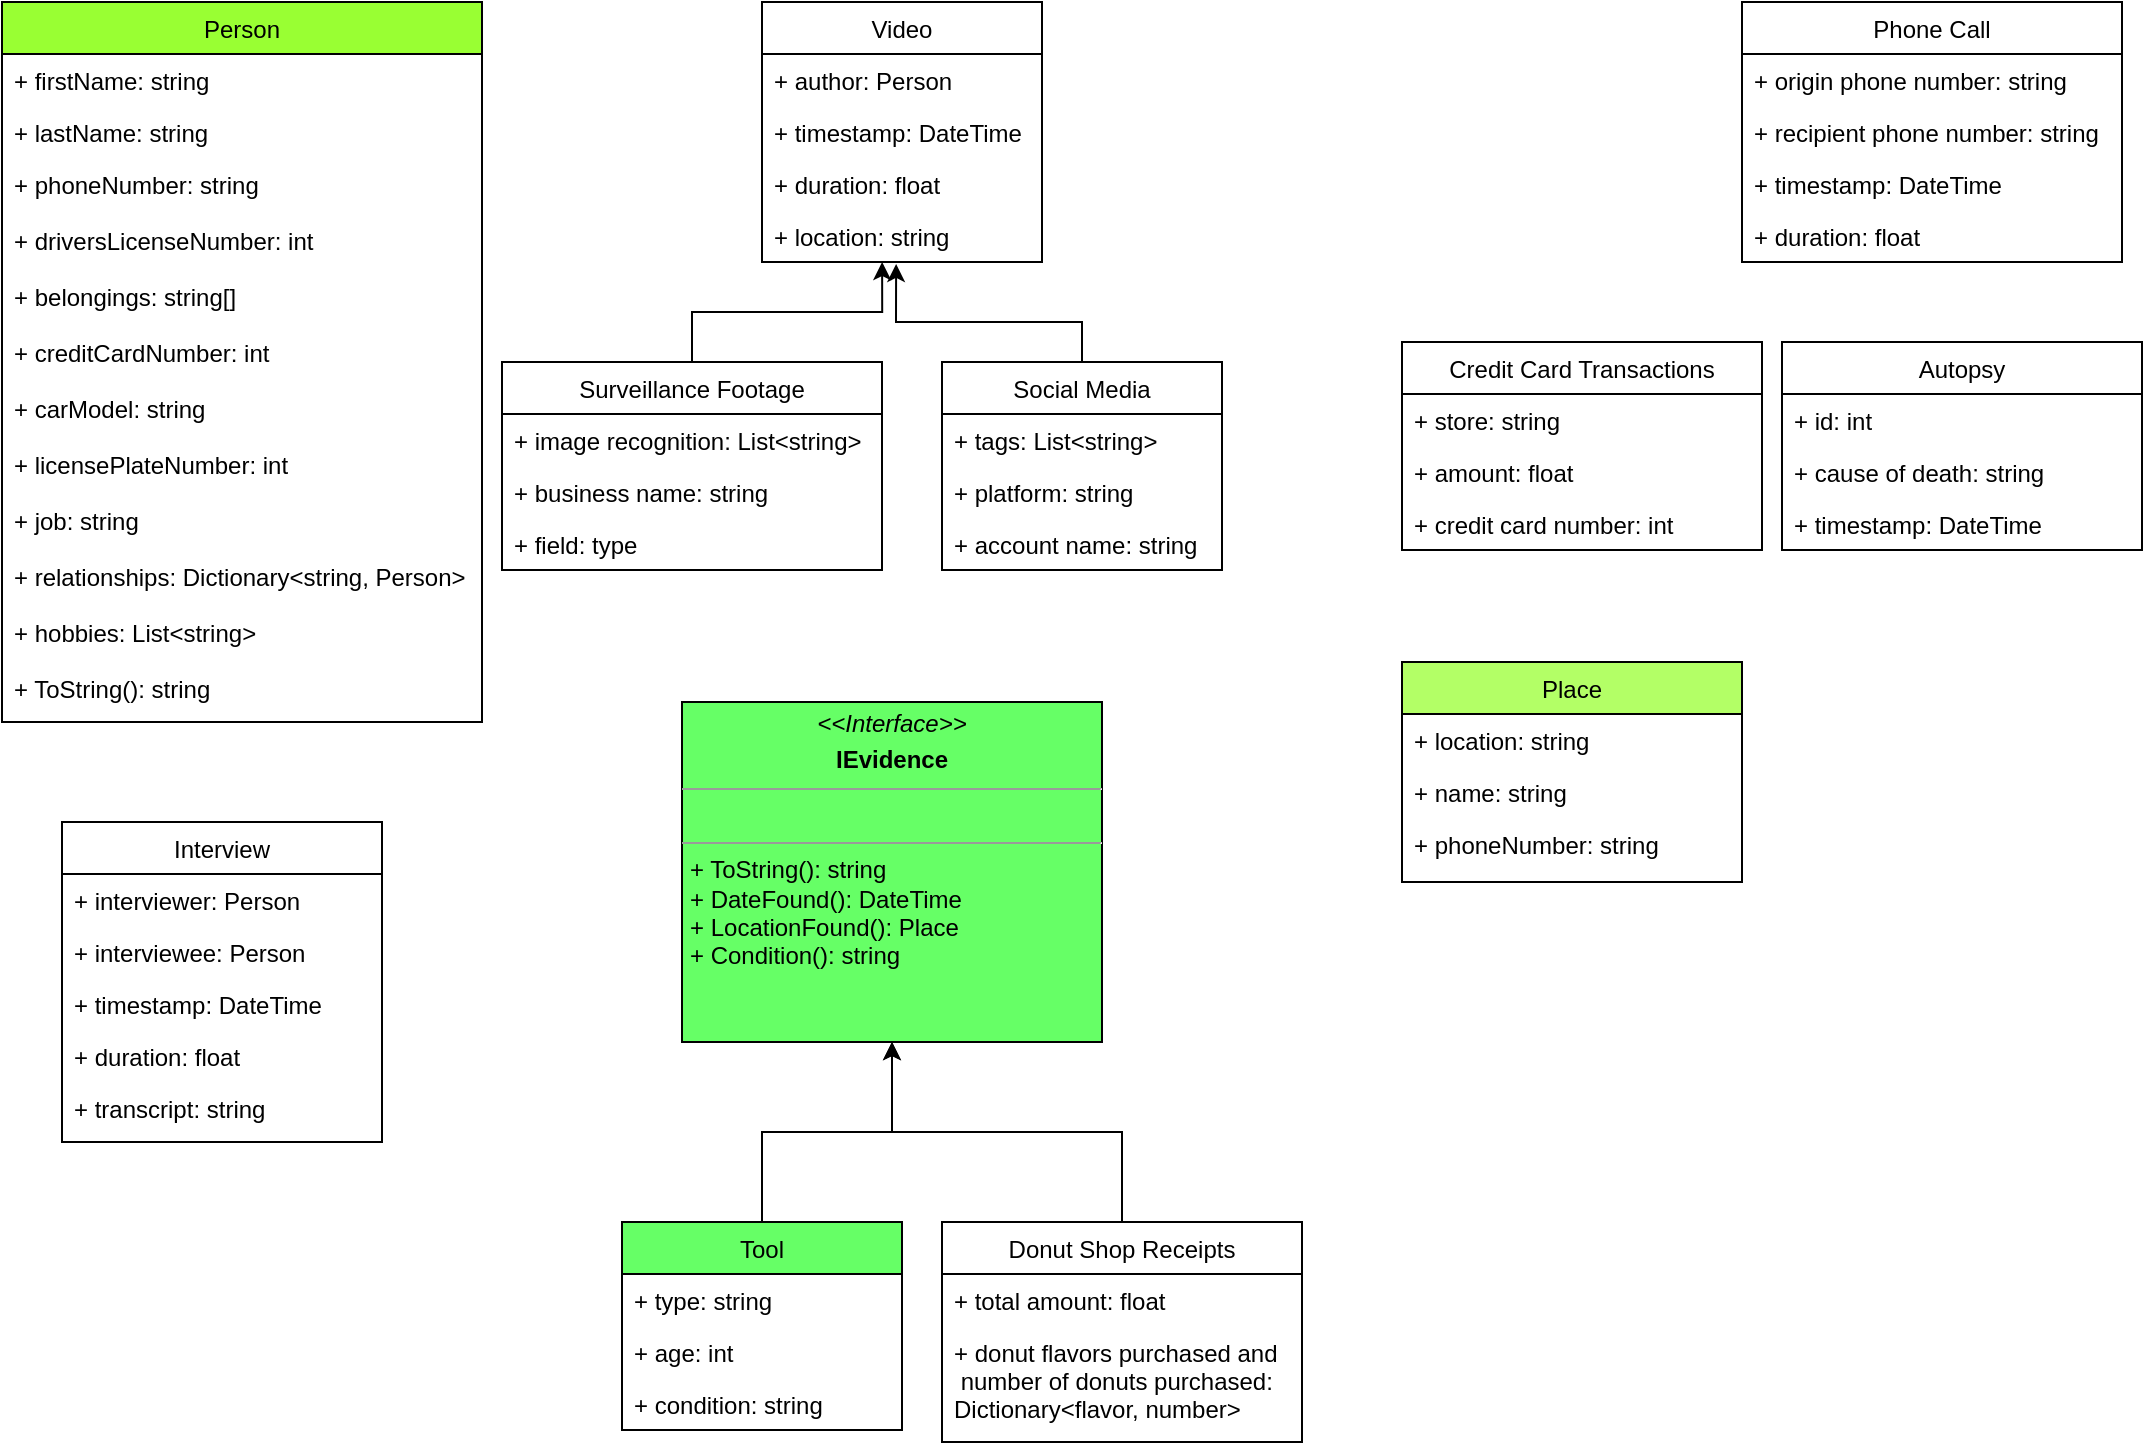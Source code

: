 <mxfile version="16.1.2" type="device"><diagram id="GpX4AnPzuE4LlQAOS_ol" name="Page-1"><mxGraphModel dx="1385" dy="728" grid="1" gridSize="10" guides="1" tooltips="1" connect="1" arrows="1" fold="1" page="1" pageScale="1" pageWidth="1100" pageHeight="850" math="0" shadow="0"><root><mxCell id="0"/><mxCell id="1" parent="0"/><mxCell id="fT0EqmFZyFgD7_2aJZEb-1" value="Person" style="swimlane;fontStyle=0;childLayout=stackLayout;horizontal=1;startSize=26;fillColor=#99FF33;horizontalStack=0;resizeParent=1;resizeParentMax=0;resizeLast=0;collapsible=1;marginBottom=0;" parent="1" vertex="1"><mxGeometry x="20" y="30" width="240" height="360" as="geometry"><mxRectangle x="80" y="110" width="70" height="26" as="alternateBounds"/></mxGeometry></mxCell><mxCell id="fT0EqmFZyFgD7_2aJZEb-2" value="+ firstName: string" style="text;strokeColor=none;fillColor=none;align=left;verticalAlign=top;spacingLeft=4;spacingRight=4;overflow=hidden;rotatable=0;points=[[0,0.5],[1,0.5]];portConstraint=eastwest;" parent="fT0EqmFZyFgD7_2aJZEb-1" vertex="1"><mxGeometry y="26" width="240" height="26" as="geometry"/></mxCell><mxCell id="fT0EqmFZyFgD7_2aJZEb-3" value="+ lastName: string" style="text;strokeColor=none;fillColor=none;align=left;verticalAlign=top;spacingLeft=4;spacingRight=4;overflow=hidden;rotatable=0;points=[[0,0.5],[1,0.5]];portConstraint=eastwest;" parent="fT0EqmFZyFgD7_2aJZEb-1" vertex="1"><mxGeometry y="52" width="240" height="26" as="geometry"/></mxCell><mxCell id="fT0EqmFZyFgD7_2aJZEb-4" value="+ phoneNumber: string&#10;&#10;+ driversLicenseNumber: int&#10;&#10;+ belongings: string[]&#10;&#10;+ creditCardNumber: int&#10;&#10;+ carModel: string&#10;&#10;+ licensePlateNumber: int&#10;&#10;+ job: string&#10;&#10;+ relationships: Dictionary&lt;string, Person&gt;&#10;&#10;+ hobbies: List&lt;string&gt;&#10;&#10;+ ToString(): string&#10;" style="text;strokeColor=none;fillColor=none;align=left;verticalAlign=top;spacingLeft=4;spacingRight=4;overflow=hidden;rotatable=0;points=[[0,0.5],[1,0.5]];portConstraint=eastwest;" parent="fT0EqmFZyFgD7_2aJZEb-1" vertex="1"><mxGeometry y="78" width="240" height="282" as="geometry"/></mxCell><mxCell id="fT0EqmFZyFgD7_2aJZEb-5" value="Place" style="swimlane;fontStyle=0;childLayout=stackLayout;horizontal=1;startSize=26;fillColor=#B3FF66;horizontalStack=0;resizeParent=1;resizeParentMax=0;resizeLast=0;collapsible=1;marginBottom=0;" parent="1" vertex="1"><mxGeometry x="720" y="360" width="170" height="110" as="geometry"><mxRectangle x="80" y="110" width="70" height="26" as="alternateBounds"/></mxGeometry></mxCell><mxCell id="fT0EqmFZyFgD7_2aJZEb-6" value="+ location: string" style="text;strokeColor=none;fillColor=none;align=left;verticalAlign=top;spacingLeft=4;spacingRight=4;overflow=hidden;rotatable=0;points=[[0,0.5],[1,0.5]];portConstraint=eastwest;" parent="fT0EqmFZyFgD7_2aJZEb-5" vertex="1"><mxGeometry y="26" width="170" height="26" as="geometry"/></mxCell><mxCell id="fT0EqmFZyFgD7_2aJZEb-7" value="+ name: string" style="text;strokeColor=none;fillColor=none;align=left;verticalAlign=top;spacingLeft=4;spacingRight=4;overflow=hidden;rotatable=0;points=[[0,0.5],[1,0.5]];portConstraint=eastwest;" parent="fT0EqmFZyFgD7_2aJZEb-5" vertex="1"><mxGeometry y="52" width="170" height="26" as="geometry"/></mxCell><mxCell id="fT0EqmFZyFgD7_2aJZEb-8" value="+ phoneNumber: string" style="text;strokeColor=none;fillColor=none;align=left;verticalAlign=top;spacingLeft=4;spacingRight=4;overflow=hidden;rotatable=0;points=[[0,0.5],[1,0.5]];portConstraint=eastwest;" parent="fT0EqmFZyFgD7_2aJZEb-5" vertex="1"><mxGeometry y="78" width="170" height="32" as="geometry"/></mxCell><mxCell id="fT0EqmFZyFgD7_2aJZEb-9" value="&lt;p style=&quot;margin: 0px ; margin-top: 4px ; text-align: center&quot;&gt;&lt;i&gt;&amp;lt;&amp;lt;Interface&amp;gt;&amp;gt;&lt;/i&gt;&lt;b&gt;&lt;br&gt;&lt;/b&gt;&lt;/p&gt;&lt;p style=&quot;margin: 0px ; margin-top: 4px ; text-align: center&quot;&gt;&lt;b&gt;IEvidence&lt;/b&gt;&lt;br&gt;&lt;b&gt;&lt;/b&gt;&lt;/p&gt;&lt;hr size=&quot;1&quot;&gt;&lt;p style=&quot;margin: 0px ; margin-left: 4px&quot;&gt;&lt;br&gt;&lt;/p&gt;&lt;hr size=&quot;1&quot;&gt;&lt;p style=&quot;margin: 0px ; margin-left: 4px&quot;&gt;+ ToString(): string&lt;br&gt;+ DateFound(): DateTime&lt;/p&gt;&lt;p style=&quot;margin: 0px ; margin-left: 4px&quot;&gt;+ LocationFound(): Place&lt;/p&gt;&lt;p style=&quot;margin: 0px ; margin-left: 4px&quot;&gt;+ Condition(): string&lt;/p&gt;&lt;p style=&quot;margin: 0px ; margin-left: 4px&quot;&gt;&lt;br&gt;&lt;/p&gt;&lt;p style=&quot;margin: 0px ; margin-left: 4px&quot;&gt;&lt;br&gt;&lt;/p&gt;" style="verticalAlign=top;align=left;overflow=fill;fontSize=12;fontFamily=Helvetica;html=1;fillColor=#66FF66;" parent="1" vertex="1"><mxGeometry x="360" y="380" width="210" height="170" as="geometry"/></mxCell><mxCell id="fT0EqmFZyFgD7_2aJZEb-11" value="Tool" style="swimlane;fontStyle=0;childLayout=stackLayout;horizontal=1;startSize=26;fillColor=#66FF66;horizontalStack=0;resizeParent=1;resizeParentMax=0;resizeLast=0;collapsible=1;marginBottom=0;" parent="1" vertex="1"><mxGeometry x="330" y="640" width="140" height="104" as="geometry"/></mxCell><mxCell id="fT0EqmFZyFgD7_2aJZEb-12" value="+ type: string" style="text;strokeColor=none;fillColor=none;align=left;verticalAlign=top;spacingLeft=4;spacingRight=4;overflow=hidden;rotatable=0;points=[[0,0.5],[1,0.5]];portConstraint=eastwest;" parent="fT0EqmFZyFgD7_2aJZEb-11" vertex="1"><mxGeometry y="26" width="140" height="26" as="geometry"/></mxCell><mxCell id="fT0EqmFZyFgD7_2aJZEb-13" value="+ age: int" style="text;strokeColor=none;fillColor=none;align=left;verticalAlign=top;spacingLeft=4;spacingRight=4;overflow=hidden;rotatable=0;points=[[0,0.5],[1,0.5]];portConstraint=eastwest;" parent="fT0EqmFZyFgD7_2aJZEb-11" vertex="1"><mxGeometry y="52" width="140" height="26" as="geometry"/></mxCell><mxCell id="fT0EqmFZyFgD7_2aJZEb-14" value="+ condition: string" style="text;strokeColor=none;fillColor=none;align=left;verticalAlign=top;spacingLeft=4;spacingRight=4;overflow=hidden;rotatable=0;points=[[0,0.5],[1,0.5]];portConstraint=eastwest;" parent="fT0EqmFZyFgD7_2aJZEb-11" vertex="1"><mxGeometry y="78" width="140" height="26" as="geometry"/></mxCell><mxCell id="fT0EqmFZyFgD7_2aJZEb-17" value="Interview" style="swimlane;fontStyle=0;childLayout=stackLayout;horizontal=1;startSize=26;fillColor=none;horizontalStack=0;resizeParent=1;resizeParentMax=0;resizeLast=0;collapsible=1;marginBottom=0;" parent="1" vertex="1"><mxGeometry x="50" y="440" width="160" height="160" as="geometry"/></mxCell><mxCell id="fT0EqmFZyFgD7_2aJZEb-18" value="+ interviewer: Person" style="text;strokeColor=none;fillColor=none;align=left;verticalAlign=top;spacingLeft=4;spacingRight=4;overflow=hidden;rotatable=0;points=[[0,0.5],[1,0.5]];portConstraint=eastwest;" parent="fT0EqmFZyFgD7_2aJZEb-17" vertex="1"><mxGeometry y="26" width="160" height="26" as="geometry"/></mxCell><mxCell id="fT0EqmFZyFgD7_2aJZEb-19" value="+ interviewee: Person" style="text;strokeColor=none;fillColor=none;align=left;verticalAlign=top;spacingLeft=4;spacingRight=4;overflow=hidden;rotatable=0;points=[[0,0.5],[1,0.5]];portConstraint=eastwest;" parent="fT0EqmFZyFgD7_2aJZEb-17" vertex="1"><mxGeometry y="52" width="160" height="26" as="geometry"/></mxCell><mxCell id="fT0EqmFZyFgD7_2aJZEb-20" value="+ timestamp: DateTime" style="text;strokeColor=none;fillColor=none;align=left;verticalAlign=top;spacingLeft=4;spacingRight=4;overflow=hidden;rotatable=0;points=[[0,0.5],[1,0.5]];portConstraint=eastwest;" parent="fT0EqmFZyFgD7_2aJZEb-17" vertex="1"><mxGeometry y="78" width="160" height="82" as="geometry"/></mxCell><mxCell id="fT0EqmFZyFgD7_2aJZEb-21" value="Phone Call" style="swimlane;fontStyle=0;childLayout=stackLayout;horizontal=1;startSize=26;fillColor=none;horizontalStack=0;resizeParent=1;resizeParentMax=0;resizeLast=0;collapsible=1;marginBottom=0;" parent="1" vertex="1"><mxGeometry x="890" y="30" width="190" height="130" as="geometry"/></mxCell><mxCell id="fT0EqmFZyFgD7_2aJZEb-22" value="+ origin phone number: string" style="text;strokeColor=none;fillColor=none;align=left;verticalAlign=top;spacingLeft=4;spacingRight=4;overflow=hidden;rotatable=0;points=[[0,0.5],[1,0.5]];portConstraint=eastwest;" parent="fT0EqmFZyFgD7_2aJZEb-21" vertex="1"><mxGeometry y="26" width="190" height="26" as="geometry"/></mxCell><mxCell id="fT0EqmFZyFgD7_2aJZEb-23" value="+ recipient phone number: string" style="text;strokeColor=none;fillColor=none;align=left;verticalAlign=top;spacingLeft=4;spacingRight=4;overflow=hidden;rotatable=0;points=[[0,0.5],[1,0.5]];portConstraint=eastwest;" parent="fT0EqmFZyFgD7_2aJZEb-21" vertex="1"><mxGeometry y="52" width="190" height="26" as="geometry"/></mxCell><mxCell id="fT0EqmFZyFgD7_2aJZEb-24" value="+ timestamp: DateTime" style="text;strokeColor=none;fillColor=none;align=left;verticalAlign=top;spacingLeft=4;spacingRight=4;overflow=hidden;rotatable=0;points=[[0,0.5],[1,0.5]];portConstraint=eastwest;" parent="fT0EqmFZyFgD7_2aJZEb-21" vertex="1"><mxGeometry y="78" width="190" height="52" as="geometry"/></mxCell><mxCell id="fT0EqmFZyFgD7_2aJZEb-30" value="Video" style="swimlane;fontStyle=0;childLayout=stackLayout;horizontal=1;startSize=26;fillColor=none;horizontalStack=0;resizeParent=1;resizeParentMax=0;resizeLast=0;collapsible=1;marginBottom=0;" parent="1" vertex="1"><mxGeometry x="400" y="30" width="140" height="130" as="geometry"/></mxCell><mxCell id="fT0EqmFZyFgD7_2aJZEb-31" value="+ author: Person" style="text;strokeColor=none;fillColor=none;align=left;verticalAlign=top;spacingLeft=4;spacingRight=4;overflow=hidden;rotatable=0;points=[[0,0.5],[1,0.5]];portConstraint=eastwest;" parent="fT0EqmFZyFgD7_2aJZEb-30" vertex="1"><mxGeometry y="26" width="140" height="26" as="geometry"/></mxCell><mxCell id="fT0EqmFZyFgD7_2aJZEb-32" value="+ timestamp: DateTime" style="text;strokeColor=none;fillColor=none;align=left;verticalAlign=top;spacingLeft=4;spacingRight=4;overflow=hidden;rotatable=0;points=[[0,0.5],[1,0.5]];portConstraint=eastwest;" parent="fT0EqmFZyFgD7_2aJZEb-30" vertex="1"><mxGeometry y="52" width="140" height="26" as="geometry"/></mxCell><mxCell id="fT0EqmFZyFgD7_2aJZEb-33" value="+ duration: float" style="text;strokeColor=none;fillColor=none;align=left;verticalAlign=top;spacingLeft=4;spacingRight=4;overflow=hidden;rotatable=0;points=[[0,0.5],[1,0.5]];portConstraint=eastwest;" parent="fT0EqmFZyFgD7_2aJZEb-30" vertex="1"><mxGeometry y="78" width="140" height="52" as="geometry"/></mxCell><mxCell id="fT0EqmFZyFgD7_2aJZEb-50" value="" style="edgeStyle=orthogonalEdgeStyle;rounded=0;orthogonalLoop=1;jettySize=auto;html=1;entryX=0.429;entryY=1;entryDx=0;entryDy=0;entryPerimeter=0;" parent="1" source="fT0EqmFZyFgD7_2aJZEb-34" target="LmaBlVGj-Z2WXdsz3wPb-6" edge="1"><mxGeometry relative="1" as="geometry"><mxPoint x="460" y="210" as="targetPoint"/></mxGeometry></mxCell><mxCell id="fT0EqmFZyFgD7_2aJZEb-34" value="Surveillance Footage" style="swimlane;fontStyle=0;childLayout=stackLayout;horizontal=1;startSize=26;fillColor=none;horizontalStack=0;resizeParent=1;resizeParentMax=0;resizeLast=0;collapsible=1;marginBottom=0;" parent="1" vertex="1"><mxGeometry x="270" y="210" width="190" height="104" as="geometry"/></mxCell><mxCell id="fT0EqmFZyFgD7_2aJZEb-35" value="+ image recognition: List&lt;string&gt;" style="text;strokeColor=none;fillColor=none;align=left;verticalAlign=top;spacingLeft=4;spacingRight=4;overflow=hidden;rotatable=0;points=[[0,0.5],[1,0.5]];portConstraint=eastwest;" parent="fT0EqmFZyFgD7_2aJZEb-34" vertex="1"><mxGeometry y="26" width="190" height="26" as="geometry"/></mxCell><mxCell id="fT0EqmFZyFgD7_2aJZEb-36" value="+ business name: string" style="text;strokeColor=none;fillColor=none;align=left;verticalAlign=top;spacingLeft=4;spacingRight=4;overflow=hidden;rotatable=0;points=[[0,0.5],[1,0.5]];portConstraint=eastwest;" parent="fT0EqmFZyFgD7_2aJZEb-34" vertex="1"><mxGeometry y="52" width="190" height="26" as="geometry"/></mxCell><mxCell id="fT0EqmFZyFgD7_2aJZEb-37" value="+ field: type" style="text;strokeColor=none;fillColor=none;align=left;verticalAlign=top;spacingLeft=4;spacingRight=4;overflow=hidden;rotatable=0;points=[[0,0.5],[1,0.5]];portConstraint=eastwest;" parent="fT0EqmFZyFgD7_2aJZEb-34" vertex="1"><mxGeometry y="78" width="190" height="26" as="geometry"/></mxCell><mxCell id="fT0EqmFZyFgD7_2aJZEb-38" value="Social Media" style="swimlane;fontStyle=0;childLayout=stackLayout;horizontal=1;startSize=26;fillColor=none;horizontalStack=0;resizeParent=1;resizeParentMax=0;resizeLast=0;collapsible=1;marginBottom=0;" parent="1" vertex="1"><mxGeometry x="490" y="210" width="140" height="104" as="geometry"/></mxCell><mxCell id="fT0EqmFZyFgD7_2aJZEb-39" value="+ tags: List&lt;string&gt;" style="text;strokeColor=none;fillColor=none;align=left;verticalAlign=top;spacingLeft=4;spacingRight=4;overflow=hidden;rotatable=0;points=[[0,0.5],[1,0.5]];portConstraint=eastwest;" parent="fT0EqmFZyFgD7_2aJZEb-38" vertex="1"><mxGeometry y="26" width="140" height="26" as="geometry"/></mxCell><mxCell id="fT0EqmFZyFgD7_2aJZEb-40" value="+ platform: string" style="text;strokeColor=none;fillColor=none;align=left;verticalAlign=top;spacingLeft=4;spacingRight=4;overflow=hidden;rotatable=0;points=[[0,0.5],[1,0.5]];portConstraint=eastwest;" parent="fT0EqmFZyFgD7_2aJZEb-38" vertex="1"><mxGeometry y="52" width="140" height="26" as="geometry"/></mxCell><mxCell id="fT0EqmFZyFgD7_2aJZEb-41" value="+ account name: string" style="text;strokeColor=none;fillColor=none;align=left;verticalAlign=top;spacingLeft=4;spacingRight=4;overflow=hidden;rotatable=0;points=[[0,0.5],[1,0.5]];portConstraint=eastwest;" parent="fT0EqmFZyFgD7_2aJZEb-38" vertex="1"><mxGeometry y="78" width="140" height="26" as="geometry"/></mxCell><mxCell id="fT0EqmFZyFgD7_2aJZEb-42" value="Credit Card Transactions" style="swimlane;fontStyle=0;childLayout=stackLayout;horizontal=1;startSize=26;fillColor=none;horizontalStack=0;resizeParent=1;resizeParentMax=0;resizeLast=0;collapsible=1;marginBottom=0;" parent="1" vertex="1"><mxGeometry x="720" y="200" width="180" height="104" as="geometry"/></mxCell><mxCell id="fT0EqmFZyFgD7_2aJZEb-43" value="+ store: string" style="text;strokeColor=none;fillColor=none;align=left;verticalAlign=top;spacingLeft=4;spacingRight=4;overflow=hidden;rotatable=0;points=[[0,0.5],[1,0.5]];portConstraint=eastwest;" parent="fT0EqmFZyFgD7_2aJZEb-42" vertex="1"><mxGeometry y="26" width="180" height="26" as="geometry"/></mxCell><mxCell id="fT0EqmFZyFgD7_2aJZEb-44" value="+ amount: float" style="text;strokeColor=none;fillColor=none;align=left;verticalAlign=top;spacingLeft=4;spacingRight=4;overflow=hidden;rotatable=0;points=[[0,0.5],[1,0.5]];portConstraint=eastwest;" parent="fT0EqmFZyFgD7_2aJZEb-42" vertex="1"><mxGeometry y="52" width="180" height="26" as="geometry"/></mxCell><mxCell id="fT0EqmFZyFgD7_2aJZEb-45" value="+ credit card number: int" style="text;strokeColor=none;fillColor=none;align=left;verticalAlign=top;spacingLeft=4;spacingRight=4;overflow=hidden;rotatable=0;points=[[0,0.5],[1,0.5]];portConstraint=eastwest;" parent="fT0EqmFZyFgD7_2aJZEb-42" vertex="1"><mxGeometry y="78" width="180" height="26" as="geometry"/></mxCell><mxCell id="fT0EqmFZyFgD7_2aJZEb-46" value="Autopsy" style="swimlane;fontStyle=0;childLayout=stackLayout;horizontal=1;startSize=26;fillColor=none;horizontalStack=0;resizeParent=1;resizeParentMax=0;resizeLast=0;collapsible=1;marginBottom=0;" parent="1" vertex="1"><mxGeometry x="910" y="200" width="180" height="104" as="geometry"/></mxCell><mxCell id="fT0EqmFZyFgD7_2aJZEb-47" value="+ id: int" style="text;strokeColor=none;fillColor=none;align=left;verticalAlign=top;spacingLeft=4;spacingRight=4;overflow=hidden;rotatable=0;points=[[0,0.5],[1,0.5]];portConstraint=eastwest;" parent="fT0EqmFZyFgD7_2aJZEb-46" vertex="1"><mxGeometry y="26" width="180" height="26" as="geometry"/></mxCell><mxCell id="fT0EqmFZyFgD7_2aJZEb-48" value="+ cause of death: string" style="text;strokeColor=none;fillColor=none;align=left;verticalAlign=top;spacingLeft=4;spacingRight=4;overflow=hidden;rotatable=0;points=[[0,0.5],[1,0.5]];portConstraint=eastwest;" parent="fT0EqmFZyFgD7_2aJZEb-46" vertex="1"><mxGeometry y="52" width="180" height="26" as="geometry"/></mxCell><mxCell id="fT0EqmFZyFgD7_2aJZEb-49" value="+ timestamp: DateTime" style="text;strokeColor=none;fillColor=none;align=left;verticalAlign=top;spacingLeft=4;spacingRight=4;overflow=hidden;rotatable=0;points=[[0,0.5],[1,0.5]];portConstraint=eastwest;" parent="fT0EqmFZyFgD7_2aJZEb-46" vertex="1"><mxGeometry y="78" width="180" height="26" as="geometry"/></mxCell><mxCell id="LmaBlVGj-Z2WXdsz3wPb-1" value="Donut Shop Receipts" style="swimlane;fontStyle=0;childLayout=stackLayout;horizontal=1;startSize=26;fillColor=none;horizontalStack=0;resizeParent=1;resizeParentMax=0;resizeLast=0;collapsible=1;marginBottom=0;" parent="1" vertex="1"><mxGeometry x="490" y="640" width="180" height="110" as="geometry"/></mxCell><mxCell id="LmaBlVGj-Z2WXdsz3wPb-2" value="+ total amount: float" style="text;strokeColor=none;fillColor=none;align=left;verticalAlign=top;spacingLeft=4;spacingRight=4;overflow=hidden;rotatable=0;points=[[0,0.5],[1,0.5]];portConstraint=eastwest;" parent="LmaBlVGj-Z2WXdsz3wPb-1" vertex="1"><mxGeometry y="26" width="180" height="26" as="geometry"/></mxCell><mxCell id="LmaBlVGj-Z2WXdsz3wPb-3" value="+ donut flavors purchased and&#10; number of donuts purchased: &#10;Dictionary&lt;flavor, number&gt;" style="text;strokeColor=none;fillColor=none;align=left;verticalAlign=top;spacingLeft=4;spacingRight=4;overflow=hidden;rotatable=0;points=[[0,0.5],[1,0.5]];portConstraint=eastwest;" parent="LmaBlVGj-Z2WXdsz3wPb-1" vertex="1"><mxGeometry y="52" width="180" height="58" as="geometry"/></mxCell><mxCell id="LmaBlVGj-Z2WXdsz3wPb-6" value="+ location: string" style="text;strokeColor=none;fillColor=none;align=left;verticalAlign=top;spacingLeft=4;spacingRight=4;overflow=hidden;rotatable=0;points=[[0,0.5],[1,0.5]];portConstraint=eastwest;" parent="1" vertex="1"><mxGeometry x="400" y="134" width="140" height="26" as="geometry"/></mxCell><mxCell id="LmaBlVGj-Z2WXdsz3wPb-7" value="" style="endArrow=classic;html=1;rounded=0;exitX=0.5;exitY=0;exitDx=0;exitDy=0;entryX=0.479;entryY=1.038;entryDx=0;entryDy=0;entryPerimeter=0;" parent="1" source="fT0EqmFZyFgD7_2aJZEb-38" target="LmaBlVGj-Z2WXdsz3wPb-6" edge="1"><mxGeometry width="50" height="50" relative="1" as="geometry"><mxPoint x="480" y="380" as="sourcePoint"/><mxPoint x="530" y="330" as="targetPoint"/><Array as="points"><mxPoint x="560" y="190"/><mxPoint x="467" y="190"/></Array></mxGeometry></mxCell><mxCell id="LmaBlVGj-Z2WXdsz3wPb-8" value="+ duration: float" style="text;strokeColor=none;fillColor=none;align=left;verticalAlign=top;spacingLeft=4;spacingRight=4;overflow=hidden;rotatable=0;points=[[0,0.5],[1,0.5]];portConstraint=eastwest;" parent="1" vertex="1"><mxGeometry x="890" y="134" width="180" height="26" as="geometry"/></mxCell><mxCell id="LmaBlVGj-Z2WXdsz3wPb-9" value="+ duration: float" style="text;strokeColor=none;fillColor=none;align=left;verticalAlign=top;spacingLeft=4;spacingRight=4;overflow=hidden;rotatable=0;points=[[0,0.5],[1,0.5]];portConstraint=eastwest;" parent="1" vertex="1"><mxGeometry x="50" y="544" width="140" height="26" as="geometry"/></mxCell><mxCell id="LmaBlVGj-Z2WXdsz3wPb-10" value="+ transcript: string" style="text;strokeColor=none;fillColor=none;align=left;verticalAlign=top;spacingLeft=4;spacingRight=4;overflow=hidden;rotatable=0;points=[[0,0.5],[1,0.5]];portConstraint=eastwest;" parent="1" vertex="1"><mxGeometry x="50" y="570" width="140" height="26" as="geometry"/></mxCell><mxCell id="LmaBlVGj-Z2WXdsz3wPb-11" value="" style="edgeStyle=orthogonalEdgeStyle;rounded=0;orthogonalLoop=1;jettySize=auto;html=1;entryX=0.5;entryY=1;entryDx=0;entryDy=0;exitX=0.5;exitY=0;exitDx=0;exitDy=0;" parent="1" source="fT0EqmFZyFgD7_2aJZEb-11" target="fT0EqmFZyFgD7_2aJZEb-9" edge="1"><mxGeometry relative="1" as="geometry"><mxPoint x="410" y="630" as="sourcePoint"/><mxPoint x="585.06" y="660" as="targetPoint"/></mxGeometry></mxCell><mxCell id="LmaBlVGj-Z2WXdsz3wPb-12" value="" style="edgeStyle=orthogonalEdgeStyle;rounded=0;orthogonalLoop=1;jettySize=auto;html=1;exitX=0.5;exitY=0;exitDx=0;exitDy=0;" parent="1" source="LmaBlVGj-Z2WXdsz3wPb-1" target="fT0EqmFZyFgD7_2aJZEb-9" edge="1"><mxGeometry relative="1" as="geometry"><mxPoint x="410" y="650" as="sourcePoint"/><mxPoint x="475" y="560" as="targetPoint"/></mxGeometry></mxCell></root></mxGraphModel></diagram></mxfile>